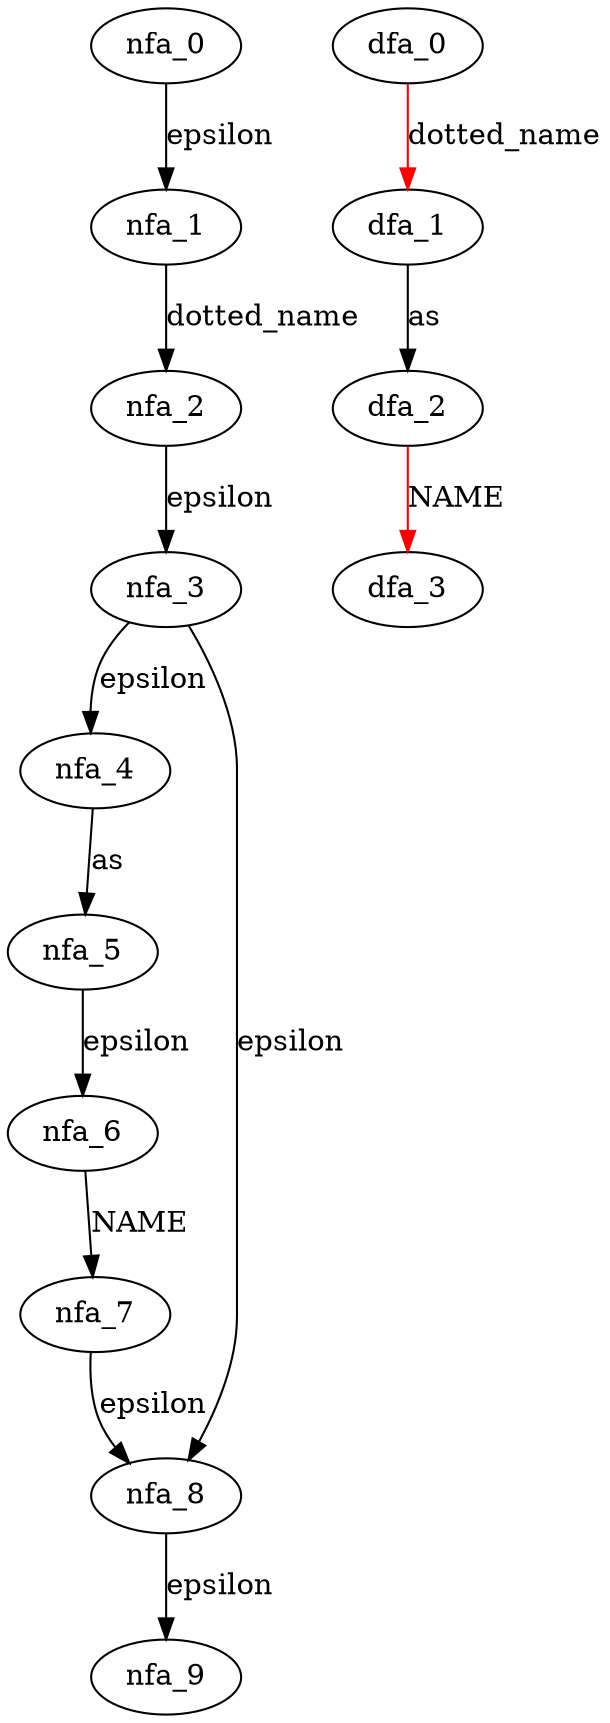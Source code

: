 digraph dotted_as_name {
 subgraph dotted_as_name_nfa {
  nfa_0->nfa_1[label=epsilon]
  nfa_1->nfa_2[label=dotted_name]
  nfa_2->nfa_3[label=epsilon]
  nfa_3->nfa_4[label=epsilon]
  nfa_4->nfa_5[label="as"]
  nfa_5->nfa_6[label=epsilon]
  nfa_6->nfa_7[label=NAME]
  nfa_7->nfa_8[label=epsilon]
  nfa_8->nfa_9[label=epsilon]
  nfa_3->nfa_8[label=epsilon]
  }
 subgraph dotted_as_name_dfa {
  dfa_0->dfa_1[label=dotted_name,color=red]
  dfa_1->dfa_2[label="as"]
  dfa_2->dfa_3[label=NAME,color=red]
  }
}
